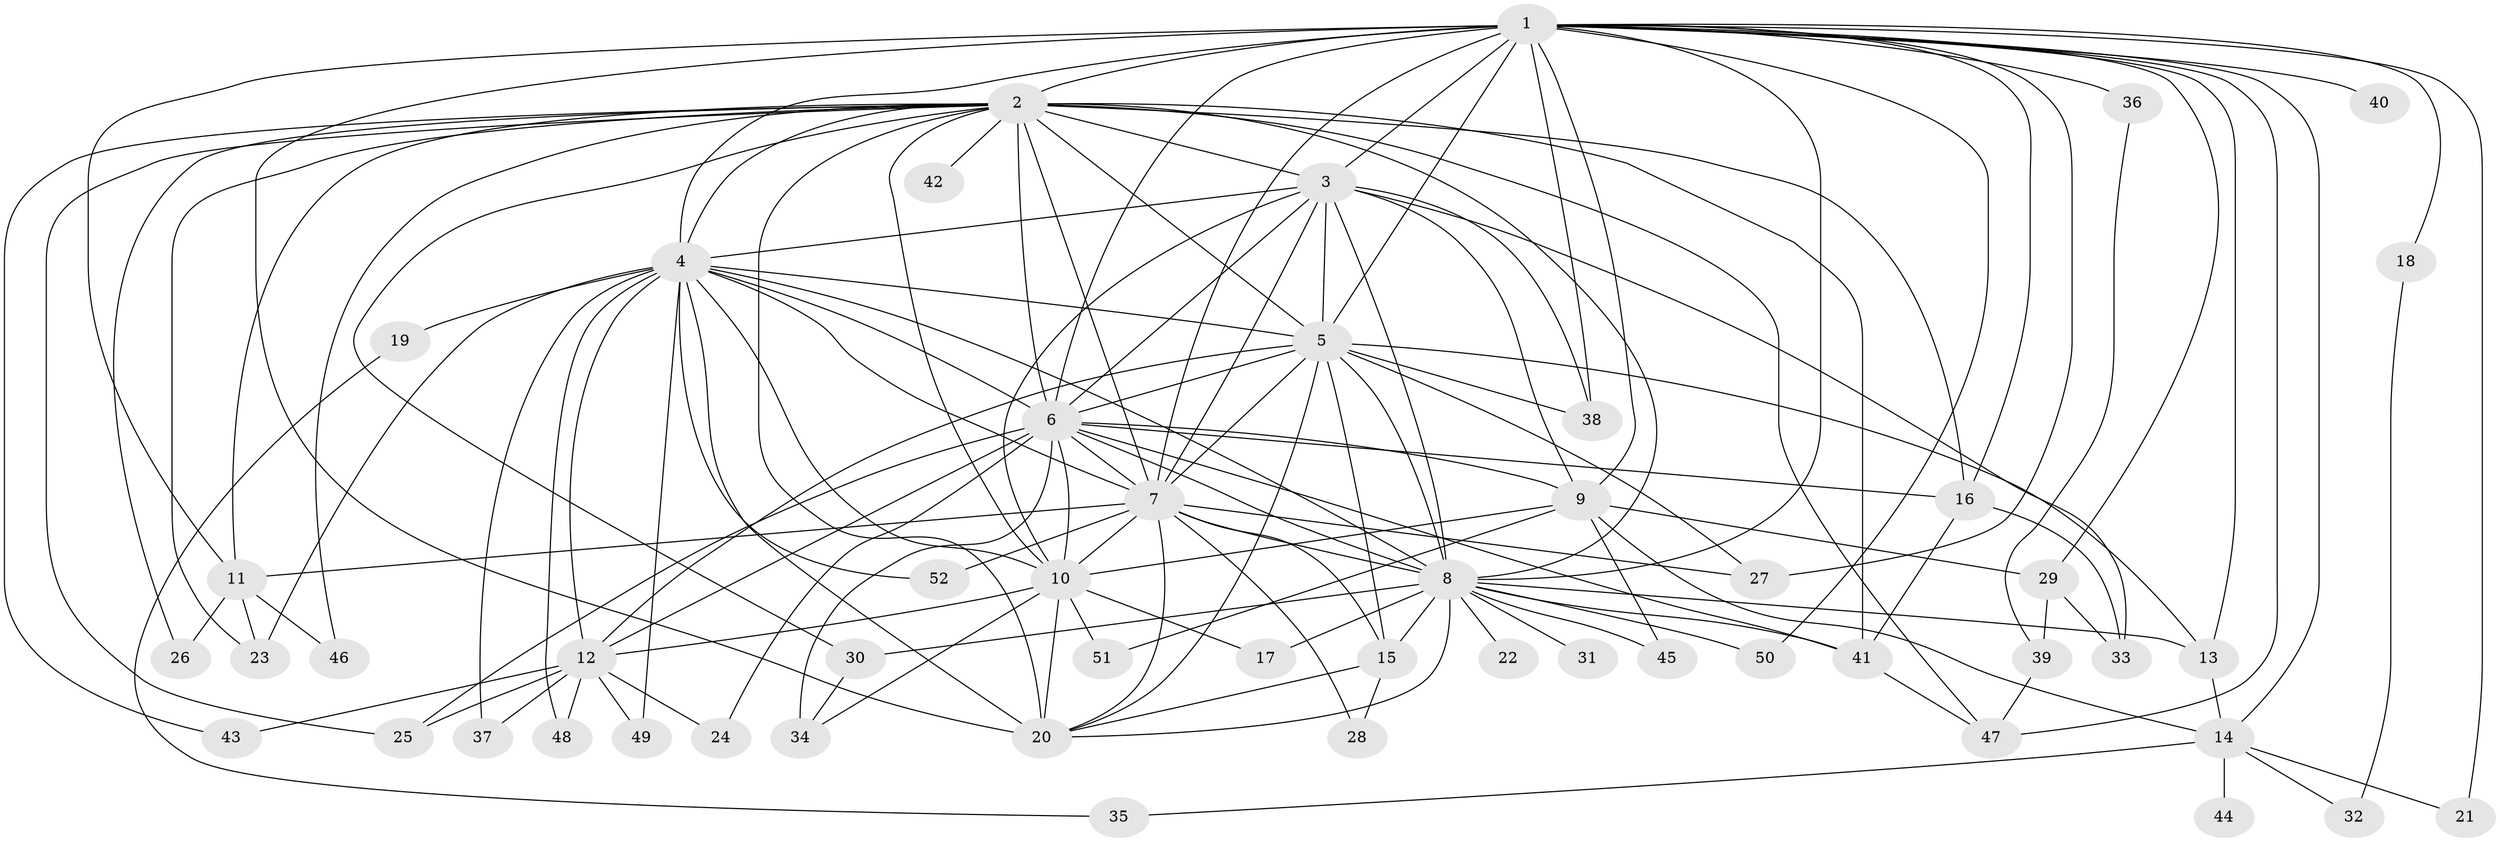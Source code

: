 // original degree distribution, {15: 0.02912621359223301, 18: 0.019417475728155338, 21: 0.009708737864077669, 23: 0.009708737864077669, 22: 0.009708737864077669, 27: 0.009708737864077669, 24: 0.009708737864077669, 5: 0.019417475728155338, 2: 0.5631067961165048, 11: 0.009708737864077669, 6: 0.019417475728155338, 4: 0.10679611650485436, 8: 0.009708737864077669, 3: 0.1650485436893204, 12: 0.009708737864077669}
// Generated by graph-tools (version 1.1) at 2025/34/03/09/25 02:34:54]
// undirected, 52 vertices, 136 edges
graph export_dot {
graph [start="1"]
  node [color=gray90,style=filled];
  1;
  2;
  3;
  4;
  5;
  6;
  7;
  8;
  9;
  10;
  11;
  12;
  13;
  14;
  15;
  16;
  17;
  18;
  19;
  20;
  21;
  22;
  23;
  24;
  25;
  26;
  27;
  28;
  29;
  30;
  31;
  32;
  33;
  34;
  35;
  36;
  37;
  38;
  39;
  40;
  41;
  42;
  43;
  44;
  45;
  46;
  47;
  48;
  49;
  50;
  51;
  52;
  1 -- 2 [weight=4.0];
  1 -- 3 [weight=2.0];
  1 -- 4 [weight=2.0];
  1 -- 5 [weight=2.0];
  1 -- 6 [weight=4.0];
  1 -- 7 [weight=2.0];
  1 -- 8 [weight=2.0];
  1 -- 9 [weight=1.0];
  1 -- 11 [weight=1.0];
  1 -- 13 [weight=1.0];
  1 -- 14 [weight=1.0];
  1 -- 16 [weight=2.0];
  1 -- 18 [weight=1.0];
  1 -- 20 [weight=2.0];
  1 -- 21 [weight=1.0];
  1 -- 27 [weight=1.0];
  1 -- 29 [weight=1.0];
  1 -- 36 [weight=2.0];
  1 -- 38 [weight=1.0];
  1 -- 40 [weight=2.0];
  1 -- 47 [weight=1.0];
  1 -- 50 [weight=1.0];
  2 -- 3 [weight=3.0];
  2 -- 4 [weight=3.0];
  2 -- 5 [weight=3.0];
  2 -- 6 [weight=2.0];
  2 -- 7 [weight=3.0];
  2 -- 8 [weight=2.0];
  2 -- 10 [weight=1.0];
  2 -- 11 [weight=1.0];
  2 -- 16 [weight=1.0];
  2 -- 20 [weight=2.0];
  2 -- 23 [weight=1.0];
  2 -- 25 [weight=1.0];
  2 -- 26 [weight=1.0];
  2 -- 30 [weight=1.0];
  2 -- 41 [weight=2.0];
  2 -- 42 [weight=2.0];
  2 -- 43 [weight=1.0];
  2 -- 46 [weight=1.0];
  2 -- 47 [weight=1.0];
  3 -- 4 [weight=1.0];
  3 -- 5 [weight=1.0];
  3 -- 6 [weight=1.0];
  3 -- 7 [weight=1.0];
  3 -- 8 [weight=2.0];
  3 -- 9 [weight=1.0];
  3 -- 10 [weight=1.0];
  3 -- 33 [weight=1.0];
  3 -- 38 [weight=1.0];
  4 -- 5 [weight=1.0];
  4 -- 6 [weight=1.0];
  4 -- 7 [weight=1.0];
  4 -- 8 [weight=1.0];
  4 -- 10 [weight=1.0];
  4 -- 12 [weight=1.0];
  4 -- 19 [weight=1.0];
  4 -- 20 [weight=1.0];
  4 -- 23 [weight=2.0];
  4 -- 37 [weight=1.0];
  4 -- 48 [weight=1.0];
  4 -- 49 [weight=1.0];
  4 -- 52 [weight=1.0];
  5 -- 6 [weight=8.0];
  5 -- 7 [weight=1.0];
  5 -- 8 [weight=1.0];
  5 -- 12 [weight=1.0];
  5 -- 13 [weight=1.0];
  5 -- 15 [weight=1.0];
  5 -- 20 [weight=1.0];
  5 -- 27 [weight=1.0];
  5 -- 38 [weight=1.0];
  6 -- 7 [weight=1.0];
  6 -- 8 [weight=2.0];
  6 -- 9 [weight=2.0];
  6 -- 10 [weight=1.0];
  6 -- 12 [weight=1.0];
  6 -- 16 [weight=1.0];
  6 -- 24 [weight=1.0];
  6 -- 25 [weight=1.0];
  6 -- 34 [weight=3.0];
  6 -- 41 [weight=1.0];
  7 -- 8 [weight=1.0];
  7 -- 10 [weight=1.0];
  7 -- 11 [weight=2.0];
  7 -- 15 [weight=1.0];
  7 -- 20 [weight=1.0];
  7 -- 27 [weight=1.0];
  7 -- 28 [weight=1.0];
  7 -- 52 [weight=1.0];
  8 -- 13 [weight=1.0];
  8 -- 15 [weight=1.0];
  8 -- 17 [weight=1.0];
  8 -- 20 [weight=2.0];
  8 -- 22 [weight=1.0];
  8 -- 30 [weight=1.0];
  8 -- 31 [weight=1.0];
  8 -- 41 [weight=1.0];
  8 -- 45 [weight=1.0];
  8 -- 50 [weight=1.0];
  9 -- 10 [weight=1.0];
  9 -- 14 [weight=1.0];
  9 -- 29 [weight=1.0];
  9 -- 45 [weight=1.0];
  9 -- 51 [weight=1.0];
  10 -- 12 [weight=1.0];
  10 -- 17 [weight=1.0];
  10 -- 20 [weight=2.0];
  10 -- 34 [weight=1.0];
  10 -- 51 [weight=1.0];
  11 -- 23 [weight=1.0];
  11 -- 26 [weight=1.0];
  11 -- 46 [weight=1.0];
  12 -- 24 [weight=1.0];
  12 -- 25 [weight=1.0];
  12 -- 37 [weight=1.0];
  12 -- 43 [weight=1.0];
  12 -- 48 [weight=1.0];
  12 -- 49 [weight=1.0];
  13 -- 14 [weight=1.0];
  14 -- 21 [weight=1.0];
  14 -- 32 [weight=1.0];
  14 -- 35 [weight=1.0];
  14 -- 44 [weight=1.0];
  15 -- 20 [weight=1.0];
  15 -- 28 [weight=1.0];
  16 -- 33 [weight=1.0];
  16 -- 41 [weight=1.0];
  18 -- 32 [weight=1.0];
  19 -- 35 [weight=1.0];
  29 -- 33 [weight=1.0];
  29 -- 39 [weight=1.0];
  30 -- 34 [weight=1.0];
  36 -- 39 [weight=1.0];
  39 -- 47 [weight=1.0];
  41 -- 47 [weight=1.0];
}
